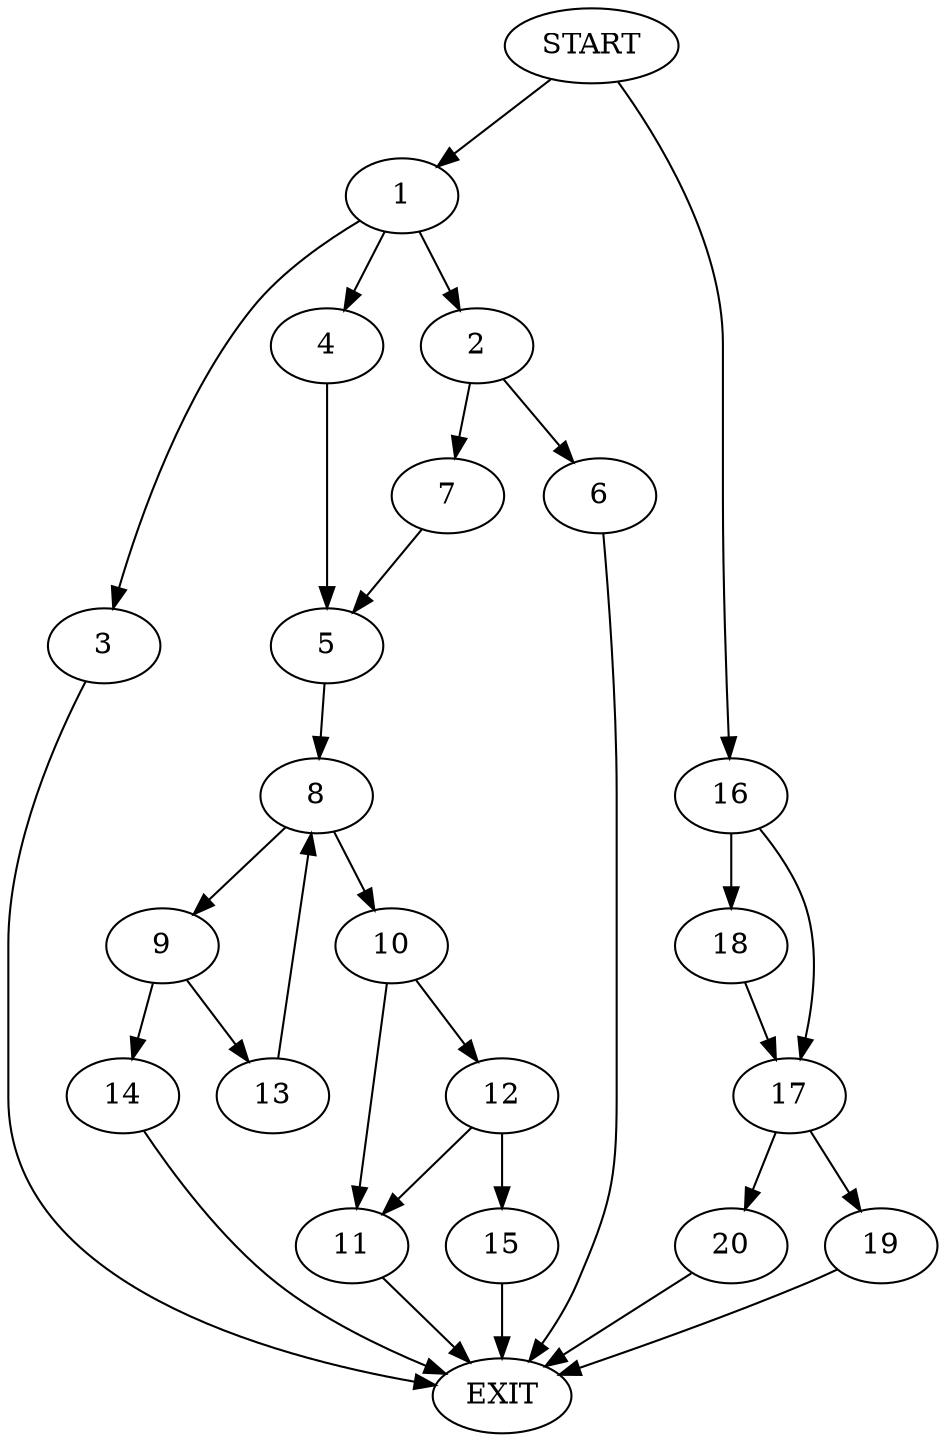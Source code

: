 digraph {
0 [label="START"]
21 [label="EXIT"]
0 -> 1
1 -> 2
1 -> 3
1 -> 4
4 -> 5
2 -> 6
2 -> 7
3 -> 21
7 -> 5
6 -> 21
5 -> 8
8 -> 9
8 -> 10
10 -> 11
10 -> 12
9 -> 13
9 -> 14
14 -> 21
13 -> 8
12 -> 11
12 -> 15
11 -> 21
0 -> 16
16 -> 17
16 -> 18
18 -> 17
17 -> 19
17 -> 20
19 -> 21
20 -> 21
15 -> 21
}
